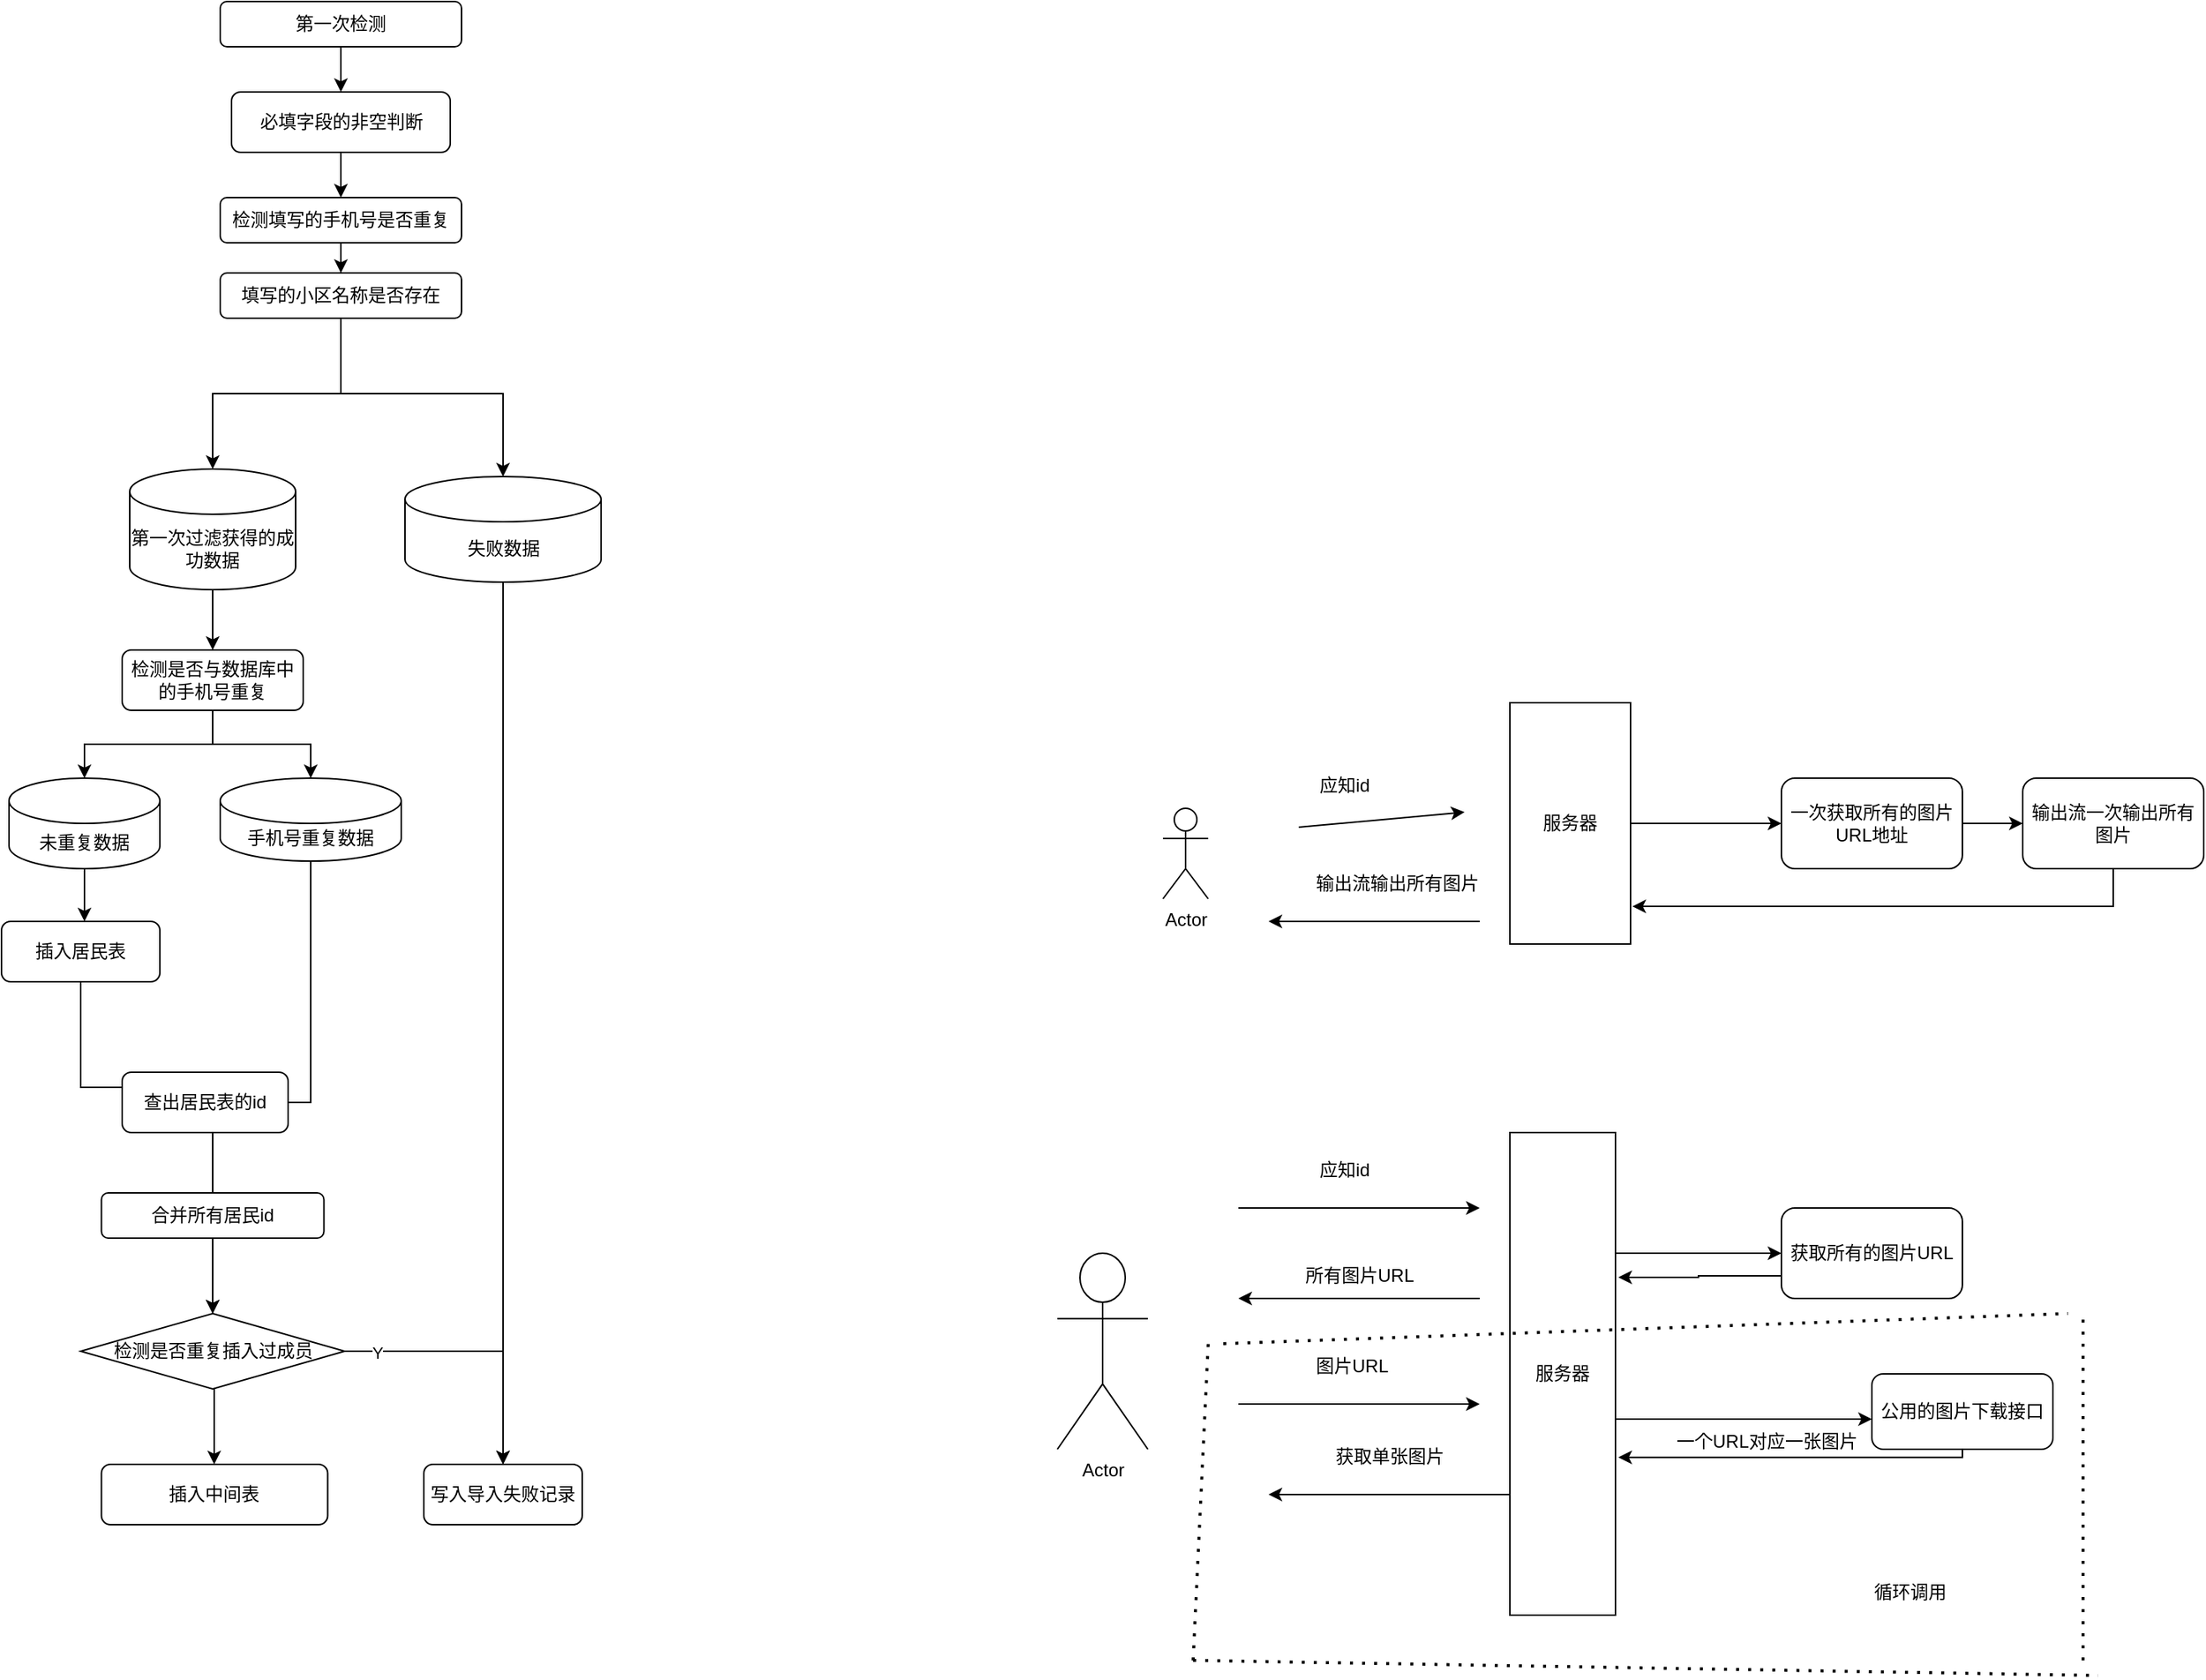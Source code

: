<mxfile version="20.5.3" type="github">
  <diagram id="aUBuHN6MXLQGVr44WZyo" name="第 1 页">
    <mxGraphModel dx="651" dy="644" grid="1" gridSize="10" guides="1" tooltips="1" connect="1" arrows="1" fold="1" page="0" pageScale="1" pageWidth="827" pageHeight="1169" math="0" shadow="0">
      <root>
        <mxCell id="0" />
        <mxCell id="1" parent="0" />
        <mxCell id="XFE-MpF_bWx7WAoScGuX-34" style="edgeStyle=orthogonalEdgeStyle;rounded=0;orthogonalLoop=1;jettySize=auto;html=1;entryX=0.5;entryY=0;entryDx=0;entryDy=0;" parent="1" source="XFE-MpF_bWx7WAoScGuX-35" target="XFE-MpF_bWx7WAoScGuX-42" edge="1">
          <mxGeometry relative="1" as="geometry" />
        </mxCell>
        <mxCell id="XFE-MpF_bWx7WAoScGuX-35" value="第一次检测" style="rounded=1;whiteSpace=wrap;html=1;" parent="1" vertex="1">
          <mxGeometry x="745" y="80" width="160" height="30" as="geometry" />
        </mxCell>
        <mxCell id="XFE-MpF_bWx7WAoScGuX-36" value="" style="edgeStyle=orthogonalEdgeStyle;rounded=0;orthogonalLoop=1;jettySize=auto;html=1;" parent="1" source="XFE-MpF_bWx7WAoScGuX-37" target="XFE-MpF_bWx7WAoScGuX-40" edge="1">
          <mxGeometry relative="1" as="geometry" />
        </mxCell>
        <mxCell id="XFE-MpF_bWx7WAoScGuX-37" value="检测填写的手机号是否重复" style="rounded=1;whiteSpace=wrap;html=1;" parent="1" vertex="1">
          <mxGeometry x="745" y="210" width="160" height="30" as="geometry" />
        </mxCell>
        <mxCell id="XFE-MpF_bWx7WAoScGuX-38" style="edgeStyle=orthogonalEdgeStyle;rounded=0;orthogonalLoop=1;jettySize=auto;html=1;exitX=0.5;exitY=1;exitDx=0;exitDy=0;" parent="1" source="XFE-MpF_bWx7WAoScGuX-40" target="XFE-MpF_bWx7WAoScGuX-44" edge="1">
          <mxGeometry relative="1" as="geometry" />
        </mxCell>
        <mxCell id="XFE-MpF_bWx7WAoScGuX-39" style="edgeStyle=orthogonalEdgeStyle;rounded=0;orthogonalLoop=1;jettySize=auto;html=1;exitX=0.5;exitY=1;exitDx=0;exitDy=0;entryX=0.5;entryY=0;entryDx=0;entryDy=0;entryPerimeter=0;" parent="1" source="XFE-MpF_bWx7WAoScGuX-40" target="XFE-MpF_bWx7WAoScGuX-55" edge="1">
          <mxGeometry relative="1" as="geometry">
            <mxPoint x="910" y="390" as="targetPoint" />
            <Array as="points">
              <mxPoint x="825" y="340" />
              <mxPoint x="932" y="340" />
            </Array>
          </mxGeometry>
        </mxCell>
        <mxCell id="XFE-MpF_bWx7WAoScGuX-40" value="填写的小区名称是否存在" style="whiteSpace=wrap;html=1;rounded=1;" parent="1" vertex="1">
          <mxGeometry x="745" y="260" width="160" height="30" as="geometry" />
        </mxCell>
        <mxCell id="XFE-MpF_bWx7WAoScGuX-41" style="edgeStyle=orthogonalEdgeStyle;rounded=0;orthogonalLoop=1;jettySize=auto;html=1;" parent="1" source="XFE-MpF_bWx7WAoScGuX-42" target="XFE-MpF_bWx7WAoScGuX-37" edge="1">
          <mxGeometry relative="1" as="geometry" />
        </mxCell>
        <mxCell id="XFE-MpF_bWx7WAoScGuX-42" value="必填字段的非空判断" style="rounded=1;whiteSpace=wrap;html=1;" parent="1" vertex="1">
          <mxGeometry x="752.5" y="140" width="145" height="40" as="geometry" />
        </mxCell>
        <mxCell id="XFE-MpF_bWx7WAoScGuX-43" style="edgeStyle=orthogonalEdgeStyle;rounded=0;orthogonalLoop=1;jettySize=auto;html=1;entryX=0.5;entryY=0;entryDx=0;entryDy=0;" parent="1" source="XFE-MpF_bWx7WAoScGuX-44" target="XFE-MpF_bWx7WAoScGuX-47" edge="1">
          <mxGeometry relative="1" as="geometry" />
        </mxCell>
        <mxCell id="XFE-MpF_bWx7WAoScGuX-44" value="第一次过滤获得的成功数据" style="shape=cylinder3;whiteSpace=wrap;html=1;boundedLbl=1;backgroundOutline=1;size=15;" parent="1" vertex="1">
          <mxGeometry x="685" y="390" width="110" height="80" as="geometry" />
        </mxCell>
        <mxCell id="XFE-MpF_bWx7WAoScGuX-45" style="edgeStyle=orthogonalEdgeStyle;rounded=0;orthogonalLoop=1;jettySize=auto;html=1;exitX=0.5;exitY=1;exitDx=0;exitDy=0;" parent="1" source="XFE-MpF_bWx7WAoScGuX-47" target="XFE-MpF_bWx7WAoScGuX-49" edge="1">
          <mxGeometry relative="1" as="geometry" />
        </mxCell>
        <mxCell id="XFE-MpF_bWx7WAoScGuX-46" style="edgeStyle=orthogonalEdgeStyle;rounded=0;orthogonalLoop=1;jettySize=auto;html=1;exitX=0.5;exitY=1;exitDx=0;exitDy=0;" parent="1" source="XFE-MpF_bWx7WAoScGuX-47" target="XFE-MpF_bWx7WAoScGuX-51" edge="1">
          <mxGeometry relative="1" as="geometry" />
        </mxCell>
        <mxCell id="XFE-MpF_bWx7WAoScGuX-47" value="检测是否与数据库中的手机号重复" style="rounded=1;whiteSpace=wrap;html=1;" parent="1" vertex="1">
          <mxGeometry x="680" y="510" width="120" height="40" as="geometry" />
        </mxCell>
        <mxCell id="XFE-MpF_bWx7WAoScGuX-48" style="edgeStyle=orthogonalEdgeStyle;rounded=0;orthogonalLoop=1;jettySize=auto;html=1;" parent="1" source="XFE-MpF_bWx7WAoScGuX-49" edge="1">
          <mxGeometry relative="1" as="geometry">
            <mxPoint x="655" y="690" as="targetPoint" />
          </mxGeometry>
        </mxCell>
        <mxCell id="XFE-MpF_bWx7WAoScGuX-49" value="未重复数据" style="shape=cylinder3;whiteSpace=wrap;html=1;boundedLbl=1;backgroundOutline=1;size=15;" parent="1" vertex="1">
          <mxGeometry x="605" y="595" width="100" height="60" as="geometry" />
        </mxCell>
        <mxCell id="XFE-MpF_bWx7WAoScGuX-50" style="edgeStyle=orthogonalEdgeStyle;rounded=0;orthogonalLoop=1;jettySize=auto;html=1;" parent="1" source="XFE-MpF_bWx7WAoScGuX-51" target="XFE-MpF_bWx7WAoScGuX-62" edge="1">
          <mxGeometry relative="1" as="geometry">
            <Array as="points">
              <mxPoint x="805" y="810" />
              <mxPoint x="740" y="810" />
            </Array>
            <mxPoint x="740.0" y="810" as="targetPoint" />
          </mxGeometry>
        </mxCell>
        <mxCell id="XFE-MpF_bWx7WAoScGuX-51" value="手机号重复数据" style="shape=cylinder3;whiteSpace=wrap;html=1;boundedLbl=1;backgroundOutline=1;size=15;" parent="1" vertex="1">
          <mxGeometry x="745" y="595" width="120" height="55" as="geometry" />
        </mxCell>
        <mxCell id="XFE-MpF_bWx7WAoScGuX-52" style="edgeStyle=orthogonalEdgeStyle;rounded=0;orthogonalLoop=1;jettySize=auto;html=1;startArrow=none;" parent="1" source="XFE-MpF_bWx7WAoScGuX-65" target="XFE-MpF_bWx7WAoScGuX-62" edge="1">
          <mxGeometry relative="1" as="geometry">
            <mxPoint x="740.0" y="810" as="targetPoint" />
          </mxGeometry>
        </mxCell>
        <mxCell id="XFE-MpF_bWx7WAoScGuX-53" value="插入居民表" style="rounded=1;whiteSpace=wrap;html=1;" parent="1" vertex="1">
          <mxGeometry x="600" y="690" width="105" height="40" as="geometry" />
        </mxCell>
        <mxCell id="XFE-MpF_bWx7WAoScGuX-60" style="edgeStyle=orthogonalEdgeStyle;rounded=0;orthogonalLoop=1;jettySize=auto;html=1;exitX=0.5;exitY=1;exitDx=0;exitDy=0;" parent="1" target="XFE-MpF_bWx7WAoScGuX-59" edge="1">
          <mxGeometry relative="1" as="geometry">
            <mxPoint x="730.0" y="990" as="sourcePoint" />
            <Array as="points">
              <mxPoint x="741" y="990" />
            </Array>
          </mxGeometry>
        </mxCell>
        <mxCell id="XFE-MpF_bWx7WAoScGuX-57" style="edgeStyle=orthogonalEdgeStyle;rounded=0;orthogonalLoop=1;jettySize=auto;html=1;entryX=0.5;entryY=0;entryDx=0;entryDy=0;" parent="1" source="XFE-MpF_bWx7WAoScGuX-55" target="XFE-MpF_bWx7WAoScGuX-58" edge="1">
          <mxGeometry relative="1" as="geometry">
            <mxPoint x="915" y="775" as="targetPoint" />
          </mxGeometry>
        </mxCell>
        <mxCell id="XFE-MpF_bWx7WAoScGuX-55" value="失败数据" style="shape=cylinder3;whiteSpace=wrap;html=1;boundedLbl=1;backgroundOutline=1;size=15;" parent="1" vertex="1">
          <mxGeometry x="867.5" y="395" width="130" height="70" as="geometry" />
        </mxCell>
        <mxCell id="XFE-MpF_bWx7WAoScGuX-58" value="写入导入失败记录" style="rounded=1;whiteSpace=wrap;html=1;" parent="1" vertex="1">
          <mxGeometry x="880" y="1050" width="105" height="40" as="geometry" />
        </mxCell>
        <mxCell id="XFE-MpF_bWx7WAoScGuX-59" value="插入中间表" style="rounded=1;whiteSpace=wrap;html=1;" parent="1" vertex="1">
          <mxGeometry x="666.25" y="1050" width="150" height="40" as="geometry" />
        </mxCell>
        <mxCell id="XFE-MpF_bWx7WAoScGuX-63" style="edgeStyle=orthogonalEdgeStyle;rounded=0;orthogonalLoop=1;jettySize=auto;html=1;exitX=1;exitY=0.5;exitDx=0;exitDy=0;entryX=0.5;entryY=0;entryDx=0;entryDy=0;" parent="1" source="XFE-MpF_bWx7WAoScGuX-62" target="XFE-MpF_bWx7WAoScGuX-58" edge="1">
          <mxGeometry relative="1" as="geometry" />
        </mxCell>
        <mxCell id="XFE-MpF_bWx7WAoScGuX-64" value="Y" style="edgeLabel;html=1;align=center;verticalAlign=middle;resizable=0;points=[];" parent="XFE-MpF_bWx7WAoScGuX-63" vertex="1" connectable="0">
          <mxGeometry x="-0.76" y="-1" relative="1" as="geometry">
            <mxPoint as="offset" />
          </mxGeometry>
        </mxCell>
        <mxCell id="XFE-MpF_bWx7WAoScGuX-62" value="检测是否重复插入过成员" style="rhombus;whiteSpace=wrap;html=1;" parent="1" vertex="1">
          <mxGeometry x="652.5" y="950" width="175" height="50" as="geometry" />
        </mxCell>
        <mxCell id="XFE-MpF_bWx7WAoScGuX-65" value="合并所有居民id" style="rounded=1;whiteSpace=wrap;html=1;" parent="1" vertex="1">
          <mxGeometry x="666.25" y="870" width="147.5" height="30" as="geometry" />
        </mxCell>
        <mxCell id="S9MntMNMVdMsf80aEHKJ-3" value="" style="edgeStyle=orthogonalEdgeStyle;rounded=0;orthogonalLoop=1;jettySize=auto;html=1;endArrow=none;" parent="1" source="XFE-MpF_bWx7WAoScGuX-53" target="XFE-MpF_bWx7WAoScGuX-65" edge="1">
          <mxGeometry relative="1" as="geometry">
            <mxPoint x="740" y="950" as="targetPoint" />
            <mxPoint x="652.5" y="730" as="sourcePoint" />
          </mxGeometry>
        </mxCell>
        <mxCell id="S9MntMNMVdMsf80aEHKJ-4" value="查出居民表的id" style="rounded=1;whiteSpace=wrap;html=1;" parent="1" vertex="1">
          <mxGeometry x="680" y="790" width="110" height="40" as="geometry" />
        </mxCell>
        <mxCell id="_E3xaCXyAKDLWRKXDZtY-1" value="Actor" style="shape=umlActor;verticalLabelPosition=bottom;verticalAlign=top;html=1;outlineConnect=0;" vertex="1" parent="1">
          <mxGeometry x="1370" y="615" width="30" height="60" as="geometry" />
        </mxCell>
        <mxCell id="_E3xaCXyAKDLWRKXDZtY-7" value="" style="endArrow=classic;html=1;rounded=0;" edge="1" parent="1">
          <mxGeometry width="50" height="50" relative="1" as="geometry">
            <mxPoint x="1460" y="627.5" as="sourcePoint" />
            <mxPoint x="1570" y="617.5" as="targetPoint" />
          </mxGeometry>
        </mxCell>
        <mxCell id="_E3xaCXyAKDLWRKXDZtY-12" style="edgeStyle=orthogonalEdgeStyle;rounded=0;orthogonalLoop=1;jettySize=auto;html=1;exitX=1;exitY=0.5;exitDx=0;exitDy=0;" edge="1" parent="1" source="_E3xaCXyAKDLWRKXDZtY-10" target="_E3xaCXyAKDLWRKXDZtY-11">
          <mxGeometry relative="1" as="geometry" />
        </mxCell>
        <mxCell id="_E3xaCXyAKDLWRKXDZtY-10" value="服务器" style="rounded=0;whiteSpace=wrap;html=1;" vertex="1" parent="1">
          <mxGeometry x="1600" y="545" width="80" height="160" as="geometry" />
        </mxCell>
        <mxCell id="_E3xaCXyAKDLWRKXDZtY-14" style="edgeStyle=orthogonalEdgeStyle;rounded=0;orthogonalLoop=1;jettySize=auto;html=1;exitX=1;exitY=0.5;exitDx=0;exitDy=0;" edge="1" parent="1" source="_E3xaCXyAKDLWRKXDZtY-11" target="_E3xaCXyAKDLWRKXDZtY-13">
          <mxGeometry relative="1" as="geometry" />
        </mxCell>
        <mxCell id="_E3xaCXyAKDLWRKXDZtY-11" value="一次获取所有的图片URL地址" style="rounded=1;whiteSpace=wrap;html=1;" vertex="1" parent="1">
          <mxGeometry x="1780" y="595" width="120" height="60" as="geometry" />
        </mxCell>
        <mxCell id="_E3xaCXyAKDLWRKXDZtY-23" style="edgeStyle=orthogonalEdgeStyle;rounded=0;orthogonalLoop=1;jettySize=auto;html=1;exitX=0.5;exitY=1;exitDx=0;exitDy=0;entryX=1.015;entryY=0.844;entryDx=0;entryDy=0;entryPerimeter=0;" edge="1" parent="1" source="_E3xaCXyAKDLWRKXDZtY-13" target="_E3xaCXyAKDLWRKXDZtY-10">
          <mxGeometry relative="1" as="geometry" />
        </mxCell>
        <mxCell id="_E3xaCXyAKDLWRKXDZtY-13" value="输出流一次输出所有图片" style="rounded=1;whiteSpace=wrap;html=1;" vertex="1" parent="1">
          <mxGeometry x="1940" y="595" width="120" height="60" as="geometry" />
        </mxCell>
        <mxCell id="_E3xaCXyAKDLWRKXDZtY-15" value="Actor" style="shape=umlActor;verticalLabelPosition=bottom;verticalAlign=top;html=1;outlineConnect=0;" vertex="1" parent="1">
          <mxGeometry x="1300" y="910" width="60" height="130" as="geometry" />
        </mxCell>
        <mxCell id="_E3xaCXyAKDLWRKXDZtY-16" value="" style="endArrow=classic;html=1;rounded=0;" edge="1" parent="1">
          <mxGeometry width="50" height="50" relative="1" as="geometry">
            <mxPoint x="1420" y="880" as="sourcePoint" />
            <mxPoint x="1580" y="880" as="targetPoint" />
          </mxGeometry>
        </mxCell>
        <mxCell id="_E3xaCXyAKDLWRKXDZtY-17" style="edgeStyle=orthogonalEdgeStyle;rounded=0;orthogonalLoop=1;jettySize=auto;html=1;exitX=1;exitY=0.5;exitDx=0;exitDy=0;" edge="1" parent="1" source="_E3xaCXyAKDLWRKXDZtY-18" target="_E3xaCXyAKDLWRKXDZtY-20">
          <mxGeometry relative="1" as="geometry">
            <Array as="points">
              <mxPoint x="1670" y="910" />
            </Array>
          </mxGeometry>
        </mxCell>
        <mxCell id="_E3xaCXyAKDLWRKXDZtY-45" style="edgeStyle=orthogonalEdgeStyle;rounded=0;orthogonalLoop=1;jettySize=auto;html=1;exitX=1;exitY=0.5;exitDx=0;exitDy=0;" edge="1" parent="1" source="_E3xaCXyAKDLWRKXDZtY-18" target="_E3xaCXyAKDLWRKXDZtY-44">
          <mxGeometry relative="1" as="geometry">
            <Array as="points">
              <mxPoint x="1670" y="1020" />
            </Array>
          </mxGeometry>
        </mxCell>
        <mxCell id="_E3xaCXyAKDLWRKXDZtY-51" style="edgeStyle=orthogonalEdgeStyle;rounded=0;orthogonalLoop=1;jettySize=auto;html=1;exitX=0;exitY=0.75;exitDx=0;exitDy=0;" edge="1" parent="1" source="_E3xaCXyAKDLWRKXDZtY-18">
          <mxGeometry relative="1" as="geometry">
            <mxPoint x="1440" y="1070" as="targetPoint" />
          </mxGeometry>
        </mxCell>
        <mxCell id="_E3xaCXyAKDLWRKXDZtY-18" value="服务器" style="rounded=0;whiteSpace=wrap;html=1;" vertex="1" parent="1">
          <mxGeometry x="1600" y="830" width="70" height="320" as="geometry" />
        </mxCell>
        <mxCell id="_E3xaCXyAKDLWRKXDZtY-36" style="edgeStyle=orthogonalEdgeStyle;rounded=0;orthogonalLoop=1;jettySize=auto;html=1;exitX=0;exitY=0.75;exitDx=0;exitDy=0;entryX=1.027;entryY=0.3;entryDx=0;entryDy=0;entryPerimeter=0;" edge="1" parent="1" source="_E3xaCXyAKDLWRKXDZtY-20" target="_E3xaCXyAKDLWRKXDZtY-18">
          <mxGeometry relative="1" as="geometry" />
        </mxCell>
        <mxCell id="_E3xaCXyAKDLWRKXDZtY-20" value="获取所有的图片URL" style="rounded=1;whiteSpace=wrap;html=1;" vertex="1" parent="1">
          <mxGeometry x="1780" y="880" width="120" height="60" as="geometry" />
        </mxCell>
        <mxCell id="_E3xaCXyAKDLWRKXDZtY-22" value="应知id" style="text;html=1;align=center;verticalAlign=middle;resizable=0;points=[];autosize=1;strokeColor=none;fillColor=none;" vertex="1" parent="1">
          <mxGeometry x="1460" y="585" width="60" height="30" as="geometry" />
        </mxCell>
        <mxCell id="_E3xaCXyAKDLWRKXDZtY-26" value="输出流输出所有图片" style="text;html=1;align=center;verticalAlign=middle;resizable=0;points=[];autosize=1;strokeColor=none;fillColor=none;" vertex="1" parent="1">
          <mxGeometry x="1460" y="650" width="130" height="30" as="geometry" />
        </mxCell>
        <mxCell id="_E3xaCXyAKDLWRKXDZtY-29" value="" style="endArrow=classic;html=1;rounded=0;" edge="1" parent="1">
          <mxGeometry width="50" height="50" relative="1" as="geometry">
            <mxPoint x="1580" y="690" as="sourcePoint" />
            <mxPoint x="1440" y="690" as="targetPoint" />
          </mxGeometry>
        </mxCell>
        <mxCell id="_E3xaCXyAKDLWRKXDZtY-30" value="应知id" style="text;html=1;align=center;verticalAlign=middle;resizable=0;points=[];autosize=1;strokeColor=none;fillColor=none;" vertex="1" parent="1">
          <mxGeometry x="1460" y="840" width="60" height="30" as="geometry" />
        </mxCell>
        <mxCell id="_E3xaCXyAKDLWRKXDZtY-39" value="所有图片URL" style="text;html=1;align=center;verticalAlign=middle;resizable=0;points=[];autosize=1;strokeColor=none;fillColor=none;" vertex="1" parent="1">
          <mxGeometry x="1450" y="910" width="100" height="30" as="geometry" />
        </mxCell>
        <mxCell id="_E3xaCXyAKDLWRKXDZtY-41" value="" style="endArrow=classic;html=1;rounded=0;" edge="1" parent="1">
          <mxGeometry width="50" height="50" relative="1" as="geometry">
            <mxPoint x="1420" y="1010" as="sourcePoint" />
            <mxPoint x="1580" y="1010" as="targetPoint" />
          </mxGeometry>
        </mxCell>
        <mxCell id="_E3xaCXyAKDLWRKXDZtY-42" value="图片URL" style="text;html=1;align=center;verticalAlign=middle;resizable=0;points=[];autosize=1;strokeColor=none;fillColor=none;" vertex="1" parent="1">
          <mxGeometry x="1460" y="970" width="70" height="30" as="geometry" />
        </mxCell>
        <mxCell id="_E3xaCXyAKDLWRKXDZtY-48" style="edgeStyle=orthogonalEdgeStyle;rounded=0;orthogonalLoop=1;jettySize=auto;html=1;entryX=1.027;entryY=0.673;entryDx=0;entryDy=0;entryPerimeter=0;" edge="1" parent="1" source="_E3xaCXyAKDLWRKXDZtY-44" target="_E3xaCXyAKDLWRKXDZtY-18">
          <mxGeometry relative="1" as="geometry">
            <Array as="points">
              <mxPoint x="1900" y="1045" />
            </Array>
          </mxGeometry>
        </mxCell>
        <mxCell id="_E3xaCXyAKDLWRKXDZtY-44" value="公用的图片下载接口" style="rounded=1;whiteSpace=wrap;html=1;" vertex="1" parent="1">
          <mxGeometry x="1840" y="990" width="120" height="50" as="geometry" />
        </mxCell>
        <mxCell id="_E3xaCXyAKDLWRKXDZtY-49" value="一个URL对应一张图片" style="text;html=1;align=center;verticalAlign=middle;resizable=0;points=[];autosize=1;strokeColor=none;fillColor=none;" vertex="1" parent="1">
          <mxGeometry x="1700" y="1020" width="140" height="30" as="geometry" />
        </mxCell>
        <mxCell id="_E3xaCXyAKDLWRKXDZtY-52" value="获取单张图片" style="text;html=1;align=center;verticalAlign=middle;resizable=0;points=[];autosize=1;strokeColor=none;fillColor=none;" vertex="1" parent="1">
          <mxGeometry x="1470" y="1030" width="100" height="30" as="geometry" />
        </mxCell>
        <mxCell id="_E3xaCXyAKDLWRKXDZtY-53" style="edgeStyle=orthogonalEdgeStyle;rounded=0;orthogonalLoop=1;jettySize=auto;html=1;exitX=0;exitY=0.75;exitDx=0;exitDy=0;" edge="1" parent="1">
          <mxGeometry relative="1" as="geometry">
            <mxPoint x="1580" y="940" as="sourcePoint" />
            <mxPoint x="1420" y="940" as="targetPoint" />
          </mxGeometry>
        </mxCell>
        <mxCell id="_E3xaCXyAKDLWRKXDZtY-58" value="" style="endArrow=none;dashed=1;html=1;dashPattern=1 3;strokeWidth=2;rounded=0;" edge="1" parent="1">
          <mxGeometry width="50" height="50" relative="1" as="geometry">
            <mxPoint x="1410" y="970" as="sourcePoint" />
            <mxPoint x="1970" y="950" as="targetPoint" />
          </mxGeometry>
        </mxCell>
        <mxCell id="_E3xaCXyAKDLWRKXDZtY-59" value="" style="endArrow=none;dashed=1;html=1;dashPattern=1 3;strokeWidth=2;rounded=0;" edge="1" parent="1">
          <mxGeometry width="50" height="50" relative="1" as="geometry">
            <mxPoint x="1390" y="1180" as="sourcePoint" />
            <mxPoint x="1400" y="970" as="targetPoint" />
          </mxGeometry>
        </mxCell>
        <mxCell id="_E3xaCXyAKDLWRKXDZtY-60" value="" style="endArrow=none;dashed=1;html=1;dashPattern=1 3;strokeWidth=2;rounded=0;" edge="1" parent="1">
          <mxGeometry width="50" height="50" relative="1" as="geometry">
            <mxPoint x="1390" y="1180" as="sourcePoint" />
            <mxPoint x="1990" y="1190" as="targetPoint" />
          </mxGeometry>
        </mxCell>
        <mxCell id="_E3xaCXyAKDLWRKXDZtY-61" value="" style="endArrow=none;dashed=1;html=1;dashPattern=1 3;strokeWidth=2;rounded=0;" edge="1" parent="1">
          <mxGeometry width="50" height="50" relative="1" as="geometry">
            <mxPoint x="1980" y="1180" as="sourcePoint" />
            <mxPoint x="1980" y="950" as="targetPoint" />
          </mxGeometry>
        </mxCell>
        <mxCell id="_E3xaCXyAKDLWRKXDZtY-62" value="循环调用" style="text;html=1;align=center;verticalAlign=middle;resizable=0;points=[];autosize=1;strokeColor=none;fillColor=none;" vertex="1" parent="1">
          <mxGeometry x="1830" y="1120" width="70" height="30" as="geometry" />
        </mxCell>
      </root>
    </mxGraphModel>
  </diagram>
</mxfile>
